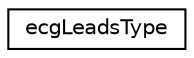 digraph "Graphical Class Hierarchy"
{
 // LATEX_PDF_SIZE
  edge [fontname="Helvetica",fontsize="10",labelfontname="Helvetica",labelfontsize="10"];
  node [fontname="Helvetica",fontsize="10",shape=record];
  rankdir="LR";
  Node0 [label="ecgLeadsType",height=0.2,width=0.4,color="black", fillcolor="white", style="filled",URL="$classecg_leads_type.html",tooltip="ECG leads type."];
}
